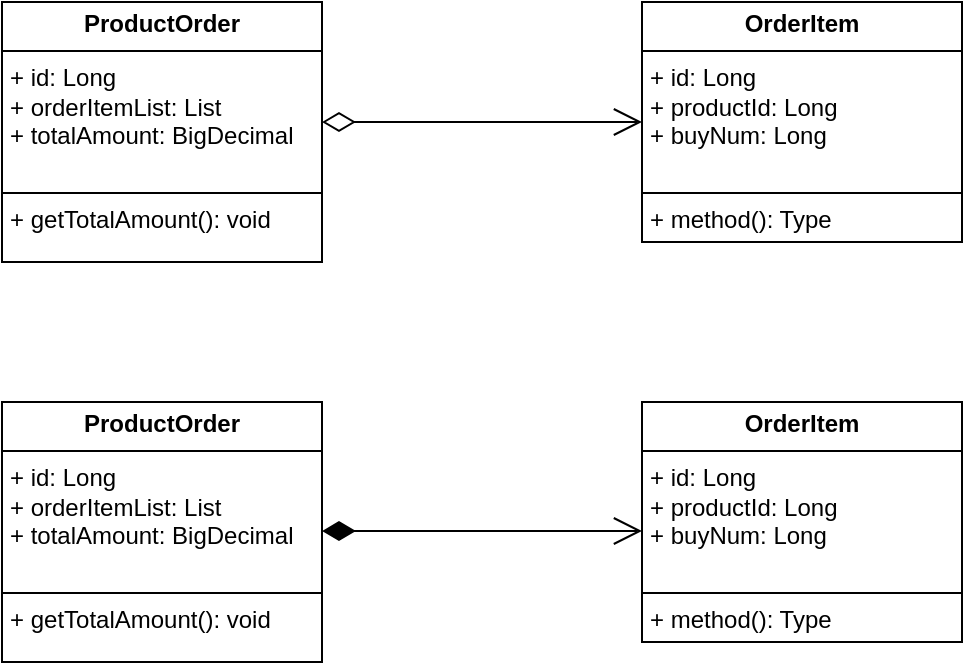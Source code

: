 <mxfile version="25.0.1">
  <diagram name="第 1 页" id="0KNlrcUPHfgC7Wc0P_Bn">
    <mxGraphModel dx="1434" dy="746" grid="1" gridSize="10" guides="1" tooltips="1" connect="1" arrows="1" fold="1" page="1" pageScale="1" pageWidth="827" pageHeight="1169" math="0" shadow="0">
      <root>
        <mxCell id="0" />
        <mxCell id="1" parent="0" />
        <mxCell id="-kZBdwIIrbPcJc7EzhC_-1" value="&lt;p style=&quot;margin:0px;margin-top:4px;text-align:center;&quot;&gt;&lt;b&gt;ProductOrder&lt;/b&gt;&lt;/p&gt;&lt;hr size=&quot;1&quot; style=&quot;border-style:solid;&quot;&gt;&lt;p style=&quot;margin:0px;margin-left:4px;&quot;&gt;+ id: Long&lt;/p&gt;&lt;p style=&quot;margin:0px;margin-left:4px;&quot;&gt;+ orderItemList: List&lt;/p&gt;&lt;p style=&quot;margin:0px;margin-left:4px;&quot;&gt;+ totalAmount: BigDecimal&lt;/p&gt;&lt;p style=&quot;margin:0px;margin-left:4px;&quot;&gt;&lt;br&gt;&lt;/p&gt;&lt;hr size=&quot;1&quot; style=&quot;border-style:solid;&quot;&gt;&lt;p style=&quot;margin:0px;margin-left:4px;&quot;&gt;+ getTotalAmount(): void&lt;/p&gt;" style="verticalAlign=top;align=left;overflow=fill;html=1;whiteSpace=wrap;" vertex="1" parent="1">
          <mxGeometry x="150" y="180" width="160" height="130" as="geometry" />
        </mxCell>
        <mxCell id="-kZBdwIIrbPcJc7EzhC_-2" style="edgeStyle=orthogonalEdgeStyle;rounded=0;orthogonalLoop=1;jettySize=auto;html=1;exitX=0.5;exitY=1;exitDx=0;exitDy=0;" edge="1" parent="1" source="-kZBdwIIrbPcJc7EzhC_-1" target="-kZBdwIIrbPcJc7EzhC_-1">
          <mxGeometry relative="1" as="geometry" />
        </mxCell>
        <mxCell id="-kZBdwIIrbPcJc7EzhC_-3" value="&lt;p style=&quot;margin:0px;margin-top:4px;text-align:center;&quot;&gt;&lt;b&gt;ProductOrder&lt;/b&gt;&lt;/p&gt;&lt;hr size=&quot;1&quot; style=&quot;border-style:solid;&quot;&gt;&lt;p style=&quot;margin:0px;margin-left:4px;&quot;&gt;+ id: Long&lt;/p&gt;&lt;p style=&quot;margin:0px;margin-left:4px;&quot;&gt;+ orderItemList: List&lt;/p&gt;&lt;p style=&quot;margin:0px;margin-left:4px;&quot;&gt;+ totalAmount: BigDecimal&lt;/p&gt;&lt;p style=&quot;margin:0px;margin-left:4px;&quot;&gt;&lt;br&gt;&lt;/p&gt;&lt;hr size=&quot;1&quot; style=&quot;border-style:solid;&quot;&gt;&lt;p style=&quot;margin:0px;margin-left:4px;&quot;&gt;+ getTotalAmount(): void&lt;/p&gt;" style="verticalAlign=top;align=left;overflow=fill;html=1;whiteSpace=wrap;" vertex="1" parent="1">
          <mxGeometry x="150" y="380" width="160" height="130" as="geometry" />
        </mxCell>
        <mxCell id="-kZBdwIIrbPcJc7EzhC_-5" value="&lt;p style=&quot;margin:0px;margin-top:4px;text-align:center;&quot;&gt;&lt;b&gt;OrderItem&lt;/b&gt;&lt;/p&gt;&lt;hr size=&quot;1&quot; style=&quot;border-style:solid;&quot;&gt;&lt;p style=&quot;margin:0px;margin-left:4px;&quot;&gt;+ id: Long&lt;/p&gt;&lt;p style=&quot;margin:0px;margin-left:4px;&quot;&gt;+ productId: Long&lt;/p&gt;&lt;p style=&quot;margin:0px;margin-left:4px;&quot;&gt;+ buyNum: Long&lt;/p&gt;&lt;p style=&quot;margin:0px;margin-left:4px;&quot;&gt;&lt;br&gt;&lt;/p&gt;&lt;hr size=&quot;1&quot; style=&quot;border-style:solid;&quot;&gt;&lt;p style=&quot;margin:0px;margin-left:4px;&quot;&gt;+ method(): Type&lt;/p&gt;" style="verticalAlign=top;align=left;overflow=fill;html=1;whiteSpace=wrap;" vertex="1" parent="1">
          <mxGeometry x="470" y="180" width="160" height="120" as="geometry" />
        </mxCell>
        <mxCell id="-kZBdwIIrbPcJc7EzhC_-6" value="" style="endArrow=open;html=1;endSize=12;startArrow=diamondThin;startSize=14;startFill=0;edgeStyle=orthogonalEdgeStyle;align=left;verticalAlign=bottom;rounded=0;" edge="1" parent="1">
          <mxGeometry x="-1" y="3" relative="1" as="geometry">
            <mxPoint x="310" y="240" as="sourcePoint" />
            <mxPoint x="470" y="240" as="targetPoint" />
          </mxGeometry>
        </mxCell>
        <mxCell id="-kZBdwIIrbPcJc7EzhC_-7" value="&lt;p style=&quot;margin:0px;margin-top:4px;text-align:center;&quot;&gt;&lt;b&gt;OrderItem&lt;/b&gt;&lt;/p&gt;&lt;hr size=&quot;1&quot; style=&quot;border-style:solid;&quot;&gt;&lt;p style=&quot;margin:0px;margin-left:4px;&quot;&gt;+ id: Long&lt;/p&gt;&lt;p style=&quot;margin:0px;margin-left:4px;&quot;&gt;+ productId: Long&lt;/p&gt;&lt;p style=&quot;margin:0px;margin-left:4px;&quot;&gt;+ buyNum: Long&lt;/p&gt;&lt;p style=&quot;margin:0px;margin-left:4px;&quot;&gt;&lt;br&gt;&lt;/p&gt;&lt;hr size=&quot;1&quot; style=&quot;border-style:solid;&quot;&gt;&lt;p style=&quot;margin:0px;margin-left:4px;&quot;&gt;+ method(): Type&lt;/p&gt;" style="verticalAlign=top;align=left;overflow=fill;html=1;whiteSpace=wrap;" vertex="1" parent="1">
          <mxGeometry x="470" y="380" width="160" height="120" as="geometry" />
        </mxCell>
        <mxCell id="-kZBdwIIrbPcJc7EzhC_-8" value="" style="endArrow=open;html=1;endSize=12;startArrow=diamondThin;startSize=14;startFill=1;edgeStyle=orthogonalEdgeStyle;align=left;verticalAlign=bottom;rounded=0;" edge="1" parent="1">
          <mxGeometry x="-1" y="3" relative="1" as="geometry">
            <mxPoint x="310" y="444.5" as="sourcePoint" />
            <mxPoint x="470" y="444.5" as="targetPoint" />
          </mxGeometry>
        </mxCell>
      </root>
    </mxGraphModel>
  </diagram>
</mxfile>
